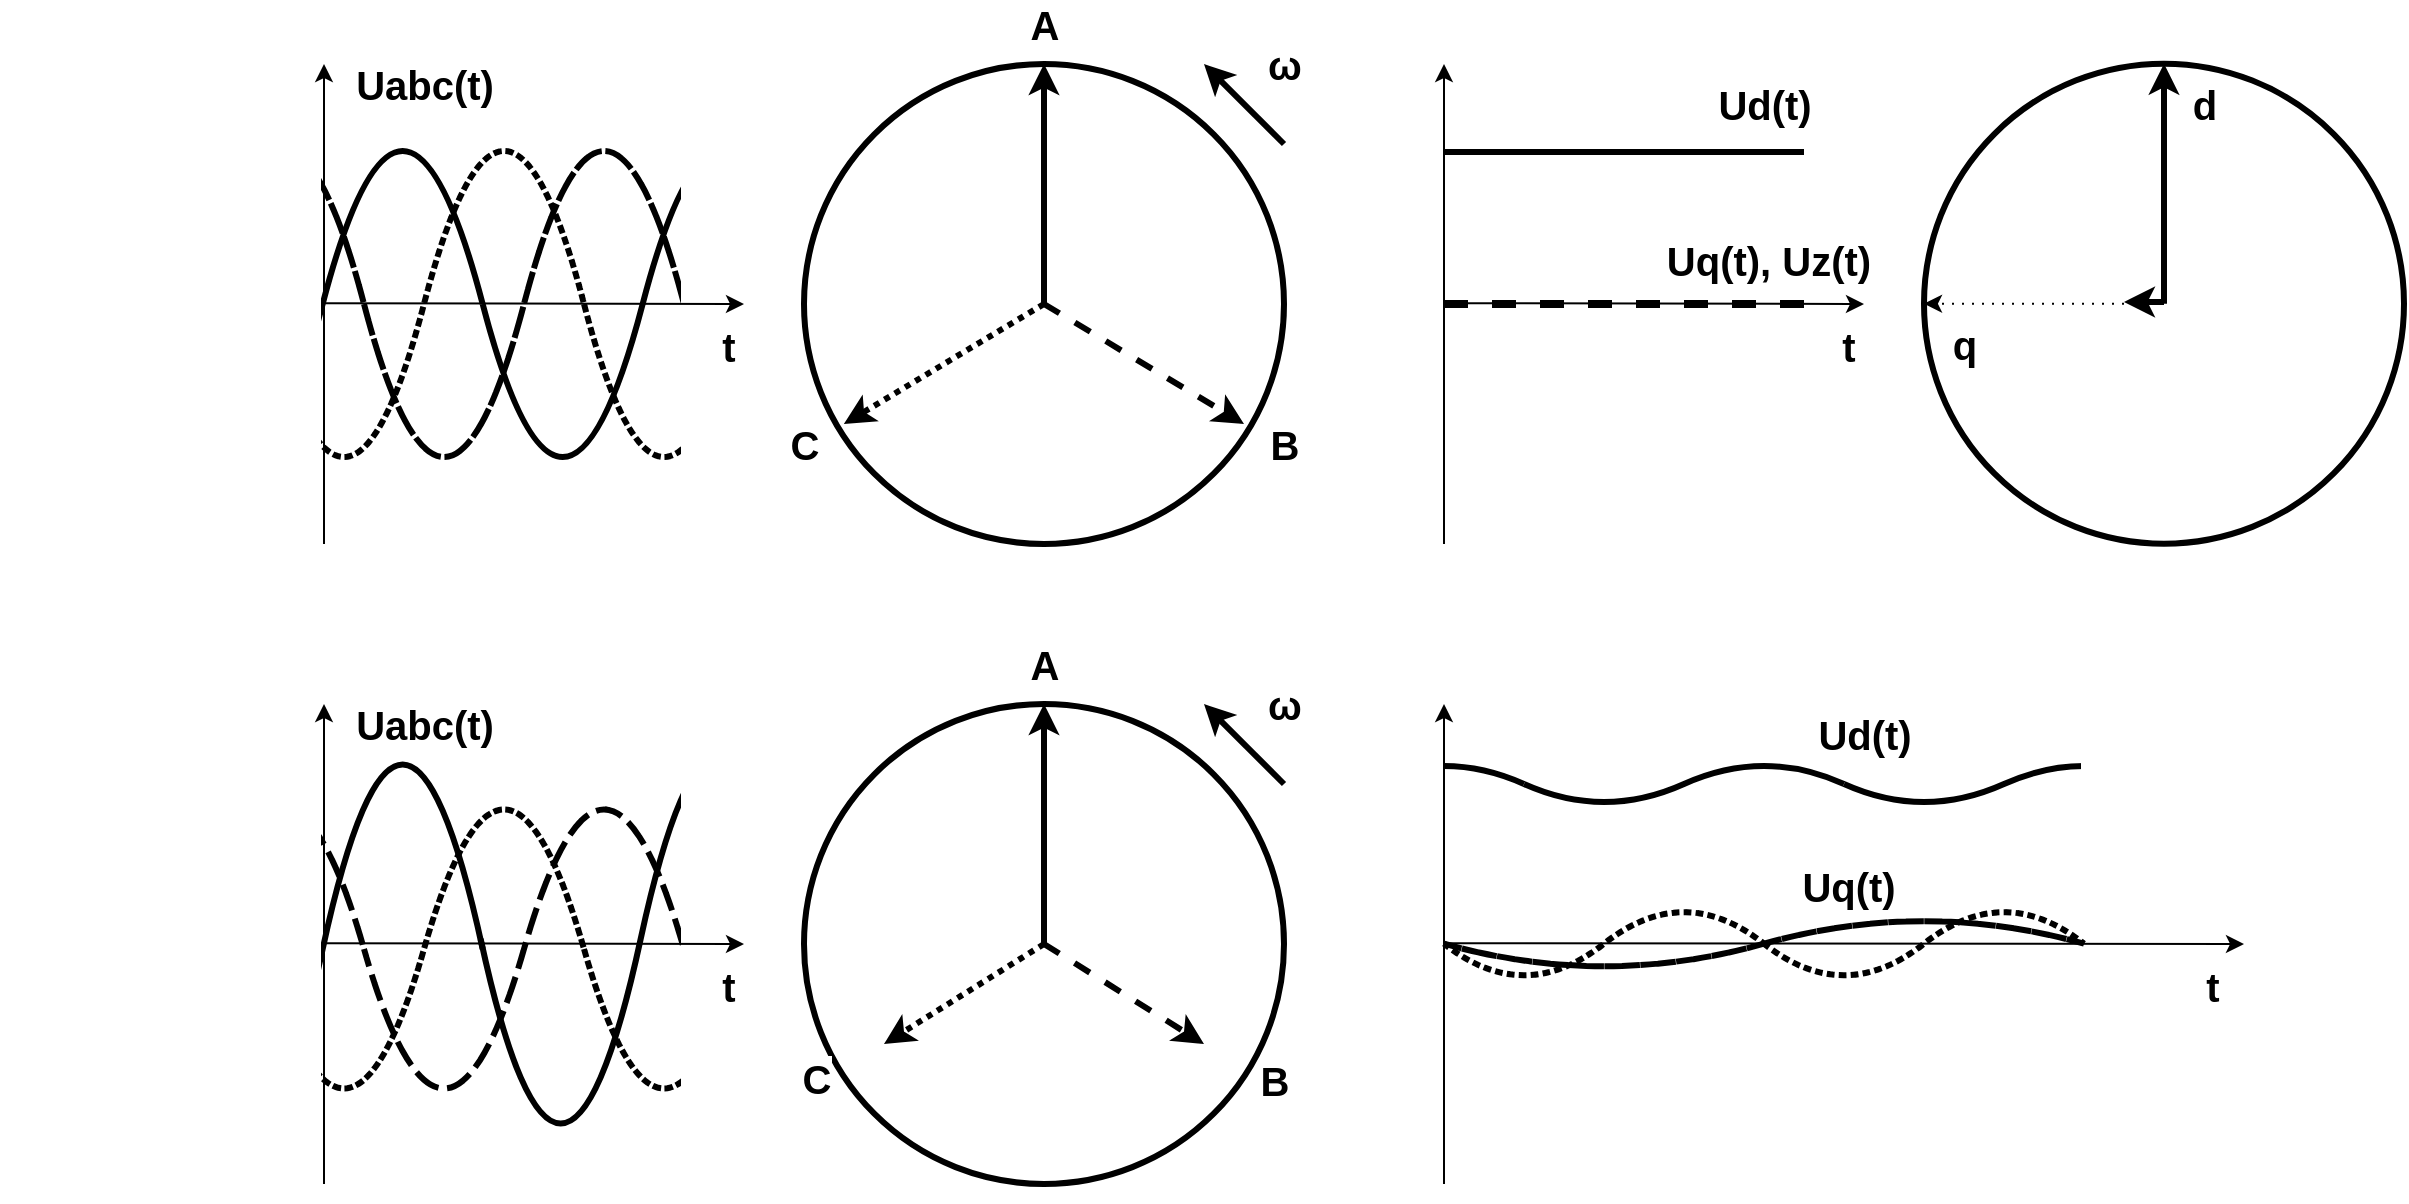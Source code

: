 <mxfile version="13.0.3" type="device"><diagram id="Jq4o-JzGa2qcIyPLvk0g" name="Page-1"><mxGraphModel dx="1086" dy="817" grid="1" gridSize="10" guides="1" tooltips="1" connect="1" arrows="1" fold="1" page="1" pageScale="1" pageWidth="1654" pageHeight="1169" math="0" shadow="0"><root><mxCell id="0"/><mxCell id="1" parent="0"/><mxCell id="T7TI8vdCeJvW_8EmP7xi-4" value="" style="shape=tape;whiteSpace=wrap;html=1;strokeWidth=3;fillColor=#000000;fontSize=20;size=1;strokeColor=#000000;" vertex="1" parent="1"><mxGeometry x="1000" y="670" width="160" height="20" as="geometry"/></mxCell><mxCell id="T7TI8vdCeJvW_8EmP7xi-21" value="" style="rounded=0;whiteSpace=wrap;html=1;strokeWidth=3;fillColor=#FFFFFF;fontSize=20;strokeColor=#FFFFFF;" vertex="1" parent="1"><mxGeometry x="1120" y="655" width="157" height="185" as="geometry"/></mxCell><mxCell id="glqr7Wt07c8RIA0qeqYH-72" value="" style="shape=tape;whiteSpace=wrap;html=1;strokeWidth=3;fillColor=#000000;fontSize=20;size=1;strokeColor=#000000;" parent="1" vertex="1"><mxGeometry x="680" y="670" width="160" height="20" as="geometry"/></mxCell><mxCell id="T7TI8vdCeJvW_8EmP7xi-1" value="" style="rounded=0;whiteSpace=wrap;html=1;strokeWidth=3;fillColor=#FFFFFF;fontSize=20;strokeColor=#FFFFFF;" vertex="1" parent="1"><mxGeometry x="641" y="667.36" width="157" height="185" as="geometry"/></mxCell><mxCell id="glqr7Wt07c8RIA0qeqYH-71" value="" style="shape=tape;whiteSpace=wrap;html=1;strokeWidth=3;fillColor=#000000;fontSize=20;size=1;strokeColor=#000000;dashed=1;" parent="1" vertex="1"><mxGeometry x="100" y="685" width="160" height="155" as="geometry"/></mxCell><mxCell id="glqr7Wt07c8RIA0qeqYH-1" value="" style="shape=tape;whiteSpace=wrap;html=1;strokeWidth=3;fillColor=#000000;fontSize=20;size=1;strokeColor=#000000;dashed=1;" parent="1" vertex="1"><mxGeometry x="100" y="355" width="160" height="170" as="geometry"/></mxCell><mxCell id="glqr7Wt07c8RIA0qeqYH-2" value="" style="group" parent="1" vertex="1" connectable="0"><mxGeometry x="120" y="320" width="417" height="240" as="geometry"/></mxCell><mxCell id="glqr7Wt07c8RIA0qeqYH-3" value="" style="shape=tape;whiteSpace=wrap;html=1;strokeWidth=3;fillColor=#000000;fontSize=20;size=1;strokeColor=#000000;" parent="glqr7Wt07c8RIA0qeqYH-2" vertex="1"><mxGeometry x="199.33" y="35" width="160" height="170" as="geometry"/></mxCell><mxCell id="glqr7Wt07c8RIA0qeqYH-4" value="" style="shape=tape;whiteSpace=wrap;html=1;strokeWidth=3;fillColor=#000000;fontSize=20;size=1;strokeColor=#000000;dashed=1;" parent="glqr7Wt07c8RIA0qeqYH-2" vertex="1"><mxGeometry x="140" y="35" width="160" height="170" as="geometry"/></mxCell><mxCell id="glqr7Wt07c8RIA0qeqYH-5" value="" style="shape=tape;whiteSpace=wrap;html=1;strokeWidth=3;fillColor=#000000;fontSize=20;size=1;strokeColor=#000000;" parent="glqr7Wt07c8RIA0qeqYH-2" vertex="1"><mxGeometry x="39.33" y="35" width="160" height="170" as="geometry"/></mxCell><mxCell id="glqr7Wt07c8RIA0qeqYH-6" value="" style="shape=tape;whiteSpace=wrap;html=1;strokeWidth=3;fillColor=#000000;fontSize=20;size=1;strokeColor=#000000;dashed=1;dashPattern=1 1;" parent="glqr7Wt07c8RIA0qeqYH-2" vertex="1"><mxGeometry x="90.0" y="35" width="160" height="170" as="geometry"/></mxCell><mxCell id="glqr7Wt07c8RIA0qeqYH-7" value="" style="endArrow=classic;html=1;strokeColor=#000000;strokeWidth=1;fontSize=20;" parent="glqr7Wt07c8RIA0qeqYH-2" edge="1"><mxGeometry width="50" height="50" relative="1" as="geometry"><mxPoint x="120" y="240" as="sourcePoint"/><mxPoint x="120" as="targetPoint"/></mxGeometry></mxCell><mxCell id="glqr7Wt07c8RIA0qeqYH-8" value="Uabc(t)" style="text;html=1;align=center;verticalAlign=middle;resizable=0;points=[];;labelBackgroundColor=#ffffff;fontSize=20;fontStyle=1" parent="glqr7Wt07c8RIA0qeqYH-7" vertex="1" connectable="0"><mxGeometry x="0.817" y="2" relative="1" as="geometry"><mxPoint x="52" y="-12.07" as="offset"/></mxGeometry></mxCell><mxCell id="glqr7Wt07c8RIA0qeqYH-9" value="" style="rounded=0;whiteSpace=wrap;html=1;strokeWidth=3;fillColor=#FFFFFF;fontSize=20;strokeColor=#FFFFFF;" parent="glqr7Wt07c8RIA0qeqYH-2" vertex="1"><mxGeometry x="-40" y="35" width="157" height="165" as="geometry"/></mxCell><mxCell id="glqr7Wt07c8RIA0qeqYH-10" value="" style="shape=tape;whiteSpace=wrap;html=1;strokeWidth=3;fillColor=#000000;fontSize=20;size=1;strokeColor=#000000;dashed=1;dashPattern=1 1;" parent="glqr7Wt07c8RIA0qeqYH-2" vertex="1"><mxGeometry x="250" y="35" width="160" height="170" as="geometry"/></mxCell><mxCell id="glqr7Wt07c8RIA0qeqYH-11" value="" style="rounded=0;whiteSpace=wrap;html=1;strokeWidth=3;fillColor=#ffffff;fontSize=20;strokeColor=#FFFFFF;gradientColor=none;gradientDirection=east;" parent="glqr7Wt07c8RIA0qeqYH-2" vertex="1"><mxGeometry x="300" y="35" width="117" height="165" as="geometry"/></mxCell><mxCell id="glqr7Wt07c8RIA0qeqYH-12" value="" style="endArrow=classic;html=1;strokeColor=#000000;strokeWidth=1;fontSize=20;" parent="glqr7Wt07c8RIA0qeqYH-2" edge="1"><mxGeometry width="50" height="50" relative="1" as="geometry"><mxPoint x="120" y="119.58" as="sourcePoint"/><mxPoint x="330" y="120" as="targetPoint"/></mxGeometry></mxCell><mxCell id="glqr7Wt07c8RIA0qeqYH-13" value="t" style="text;html=1;align=center;verticalAlign=middle;resizable=0;points=[];;labelBackgroundColor=#ffffff;fontSize=20;fontStyle=1" parent="glqr7Wt07c8RIA0qeqYH-12" vertex="1" connectable="0"><mxGeometry x="0.917" y="-1" relative="1" as="geometry"><mxPoint y="19.42" as="offset"/></mxGeometry></mxCell><mxCell id="glqr7Wt07c8RIA0qeqYH-14" value="" style="endArrow=classic;html=1;strokeColor=#000000;strokeWidth=1;fontSize=20;" parent="1" edge="1"><mxGeometry width="50" height="50" relative="1" as="geometry"><mxPoint x="800" y="560" as="sourcePoint"/><mxPoint x="800" y="320" as="targetPoint"/></mxGeometry></mxCell><mxCell id="glqr7Wt07c8RIA0qeqYH-15" value="Ud(t)" style="text;html=1;align=center;verticalAlign=middle;resizable=0;points=[];;labelBackgroundColor=#ffffff;fontSize=20;fontStyle=1" parent="glqr7Wt07c8RIA0qeqYH-14" vertex="1" connectable="0"><mxGeometry x="0.817" y="2" relative="1" as="geometry"><mxPoint x="161.33" y="-2.07" as="offset"/></mxGeometry></mxCell><mxCell id="glqr7Wt07c8RIA0qeqYH-16" value="" style="rounded=0;whiteSpace=wrap;html=1;strokeWidth=3;fillColor=#FFFFFF;fontSize=20;strokeColor=#FFFFFF;" parent="1" vertex="1"><mxGeometry x="120" y="635" width="117" height="165" as="geometry"/></mxCell><mxCell id="glqr7Wt07c8RIA0qeqYH-17" value="" style="endArrow=classic;html=1;strokeColor=#000000;strokeWidth=1;fontSize=20;" parent="1" edge="1"><mxGeometry width="50" height="50" relative="1" as="geometry"><mxPoint x="800" y="439.58" as="sourcePoint"/><mxPoint x="1010" y="440" as="targetPoint"/></mxGeometry></mxCell><mxCell id="glqr7Wt07c8RIA0qeqYH-18" value="t" style="text;html=1;align=center;verticalAlign=middle;resizable=0;points=[];;labelBackgroundColor=#ffffff;fontSize=20;fontStyle=1" parent="glqr7Wt07c8RIA0qeqYH-17" vertex="1" connectable="0"><mxGeometry x="0.917" y="-1" relative="1" as="geometry"><mxPoint y="19.42" as="offset"/></mxGeometry></mxCell><mxCell id="glqr7Wt07c8RIA0qeqYH-19" value="" style="endArrow=none;html=1;strokeColor=#000000;strokeWidth=3;fontSize=20;" parent="1" edge="1"><mxGeometry width="50" height="50" relative="1" as="geometry"><mxPoint x="980" y="364" as="sourcePoint"/><mxPoint x="800" y="364" as="targetPoint"/></mxGeometry></mxCell><mxCell id="glqr7Wt07c8RIA0qeqYH-20" value="" style="endArrow=none;html=1;strokeColor=#000000;strokeWidth=4;fontSize=20;dashed=1;" parent="1" edge="1"><mxGeometry width="50" height="50" relative="1" as="geometry"><mxPoint x="980" y="440" as="sourcePoint"/><mxPoint x="800" y="440" as="targetPoint"/></mxGeometry></mxCell><mxCell id="glqr7Wt07c8RIA0qeqYH-21" value="" style="ellipse;whiteSpace=wrap;html=1;aspect=fixed;strokeWidth=3;fillColor=#ffffff;fontSize=20;" parent="1" vertex="1"><mxGeometry x="480" y="320" width="240" height="240" as="geometry"/></mxCell><mxCell id="glqr7Wt07c8RIA0qeqYH-22" value="" style="endArrow=classic;html=1;strokeWidth=3;fontSize=20;fillColor=#f8cecc;strokeColor=#000000;" parent="1" edge="1"><mxGeometry width="50" height="50" relative="1" as="geometry"><mxPoint x="600" y="440" as="sourcePoint"/><mxPoint x="600" y="320" as="targetPoint"/></mxGeometry></mxCell><mxCell id="glqr7Wt07c8RIA0qeqYH-23" value="A" style="text;html=1;align=center;verticalAlign=middle;resizable=0;points=[];;labelBackgroundColor=#ffffff;fontSize=20;fontStyle=1" parent="glqr7Wt07c8RIA0qeqYH-22" vertex="1" connectable="0"><mxGeometry x="0.555" y="-1" relative="1" as="geometry"><mxPoint x="-1" y="-46.86" as="offset"/></mxGeometry></mxCell><mxCell id="glqr7Wt07c8RIA0qeqYH-24" value="" style="endArrow=classic;html=1;strokeWidth=3;fontSize=20;strokeColor=#000000;fillColor=#fff2cc;dashed=1;" parent="1" edge="1"><mxGeometry width="50" height="50" relative="1" as="geometry"><mxPoint x="600" y="440" as="sourcePoint"/><mxPoint x="700" y="500" as="targetPoint"/></mxGeometry></mxCell><mxCell id="glqr7Wt07c8RIA0qeqYH-25" value="B" style="text;html=1;align=center;verticalAlign=middle;resizable=0;points=[];;labelBackgroundColor=#ffffff;fontSize=20;fontStyle=1" parent="glqr7Wt07c8RIA0qeqYH-24" vertex="1" connectable="0"><mxGeometry x="-0.461" y="2" relative="1" as="geometry"><mxPoint x="92.02" y="55.55" as="offset"/></mxGeometry></mxCell><mxCell id="glqr7Wt07c8RIA0qeqYH-26" value="" style="endArrow=classic;html=1;strokeWidth=3;fontSize=20;entryX=0.083;entryY=0.75;entryDx=0;entryDy=0;entryPerimeter=0;strokeColor=#000000;dashed=1;dashPattern=1 1;" parent="1" target="glqr7Wt07c8RIA0qeqYH-21" edge="1"><mxGeometry width="50" height="50" relative="1" as="geometry"><mxPoint x="600" y="440" as="sourcePoint"/><mxPoint x="400" y="450" as="targetPoint"/></mxGeometry></mxCell><mxCell id="glqr7Wt07c8RIA0qeqYH-27" value="C" style="text;html=1;align=center;verticalAlign=middle;resizable=0;points=[];;labelBackgroundColor=#ffffff;fontSize=20;fontStyle=1" parent="glqr7Wt07c8RIA0qeqYH-26" vertex="1" connectable="0"><mxGeometry x="-0.427" y="4" relative="1" as="geometry"><mxPoint x="-93.63" y="49.53" as="offset"/></mxGeometry></mxCell><mxCell id="glqr7Wt07c8RIA0qeqYH-28" value="ω" style="endArrow=classic;html=1;strokeColor=#000000;strokeWidth=3;fontSize=20;fontStyle=1" parent="1" edge="1"><mxGeometry y="-28" width="50" height="50" relative="1" as="geometry"><mxPoint x="720" y="360" as="sourcePoint"/><mxPoint x="680" y="320" as="targetPoint"/><mxPoint as="offset"/></mxGeometry></mxCell><mxCell id="glqr7Wt07c8RIA0qeqYH-29" value="" style="ellipse;whiteSpace=wrap;html=1;aspect=fixed;strokeWidth=3;fillColor=#ffffff;fontSize=20;" parent="1" vertex="1"><mxGeometry x="1040" y="319.86" width="240" height="240" as="geometry"/></mxCell><mxCell id="glqr7Wt07c8RIA0qeqYH-30" value="" style="endArrow=classic;html=1;strokeWidth=3;fontSize=20;fillColor=#f8cecc;strokeColor=#000000;" parent="1" edge="1"><mxGeometry width="50" height="50" relative="1" as="geometry"><mxPoint x="1160" y="439.86" as="sourcePoint"/><mxPoint x="1160" y="319.86" as="targetPoint"/></mxGeometry></mxCell><mxCell id="glqr7Wt07c8RIA0qeqYH-31" value="d" style="text;html=1;align=center;verticalAlign=middle;resizable=0;points=[];;labelBackgroundColor=#ffffff;fontSize=20;fontStyle=1" parent="glqr7Wt07c8RIA0qeqYH-30" vertex="1" connectable="0"><mxGeometry x="0.555" y="-1" relative="1" as="geometry"><mxPoint x="19" y="-6.92" as="offset"/></mxGeometry></mxCell><mxCell id="glqr7Wt07c8RIA0qeqYH-32" value="" style="endArrow=classic;html=1;strokeWidth=1;fontSize=20;strokeColor=#000000;entryX=0;entryY=0.5;entryDx=0;entryDy=0;dashed=1;dashPattern=1 4;" parent="1" target="glqr7Wt07c8RIA0qeqYH-29" edge="1"><mxGeometry width="50" height="50" relative="1" as="geometry"><mxPoint x="1160" y="439.86" as="sourcePoint"/><mxPoint x="1140" y="439.86" as="targetPoint"/></mxGeometry></mxCell><mxCell id="glqr7Wt07c8RIA0qeqYH-33" value="q" style="text;html=1;align=center;verticalAlign=middle;resizable=0;points=[];;labelBackgroundColor=#ffffff;fontSize=20;fontStyle=1" parent="glqr7Wt07c8RIA0qeqYH-32" vertex="1" connectable="0"><mxGeometry x="-0.25" relative="1" as="geometry"><mxPoint x="-55.29" y="20.14" as="offset"/></mxGeometry></mxCell><mxCell id="glqr7Wt07c8RIA0qeqYH-34" value="" style="endArrow=classic;html=1;strokeColor=#000000;strokeWidth=3;fontSize=20;endFill=1;" parent="1" edge="1"><mxGeometry width="50" height="50" relative="1" as="geometry"><mxPoint x="1160" y="439" as="sourcePoint"/><mxPoint x="1140" y="439" as="targetPoint"/></mxGeometry></mxCell><mxCell id="glqr7Wt07c8RIA0qeqYH-35" value="Uq(t), Uz(t)" style="text;html=1;align=center;verticalAlign=middle;resizable=0;points=[];;labelBackgroundColor=#ffffff;fontSize=20;fontStyle=1" parent="1" vertex="1" connectable="0"><mxGeometry x="920" y="429.999" as="geometry"><mxPoint x="42" y="-12.07" as="offset"/></mxGeometry></mxCell><mxCell id="glqr7Wt07c8RIA0qeqYH-36" value="" style="group" parent="1" vertex="1" connectable="0"><mxGeometry x="120" y="640" width="417" height="240" as="geometry"/></mxCell><mxCell id="glqr7Wt07c8RIA0qeqYH-37" value="" style="shape=tape;whiteSpace=wrap;html=1;strokeWidth=3;fillColor=#000000;fontSize=20;size=1;strokeColor=#000000;" parent="glqr7Wt07c8RIA0qeqYH-36" vertex="1"><mxGeometry x="198.33" y="15" width="160" height="205" as="geometry"/></mxCell><mxCell id="glqr7Wt07c8RIA0qeqYH-38" value="" style="shape=tape;whiteSpace=wrap;html=1;strokeWidth=3;fillColor=#000000;fontSize=20;size=1;strokeColor=#000000;dashed=1;" parent="glqr7Wt07c8RIA0qeqYH-36" vertex="1"><mxGeometry x="140" y="45" width="160" height="155" as="geometry"/></mxCell><mxCell id="glqr7Wt07c8RIA0qeqYH-39" value="" style="shape=tape;whiteSpace=wrap;html=1;strokeWidth=3;fillColor=#000000;fontSize=20;size=1;strokeColor=#000000;" parent="glqr7Wt07c8RIA0qeqYH-36" vertex="1"><mxGeometry x="39.33" y="20" width="160" height="205" as="geometry"/></mxCell><mxCell id="glqr7Wt07c8RIA0qeqYH-40" value="" style="shape=tape;whiteSpace=wrap;html=1;strokeWidth=3;fillColor=#000000;fontSize=20;size=1;strokeColor=#000000;dashed=1;dashPattern=1 1;" parent="glqr7Wt07c8RIA0qeqYH-36" vertex="1"><mxGeometry x="90" y="45" width="160" height="155" as="geometry"/></mxCell><mxCell id="glqr7Wt07c8RIA0qeqYH-41" value="" style="endArrow=classic;html=1;strokeColor=#000000;strokeWidth=1;fontSize=20;" parent="glqr7Wt07c8RIA0qeqYH-36" edge="1"><mxGeometry width="50" height="50" relative="1" as="geometry"><mxPoint x="120" y="240" as="sourcePoint"/><mxPoint x="120" as="targetPoint"/></mxGeometry></mxCell><mxCell id="glqr7Wt07c8RIA0qeqYH-42" value="Uabc(t)" style="text;html=1;align=center;verticalAlign=middle;resizable=0;points=[];;labelBackgroundColor=#ffffff;fontSize=20;fontStyle=1" parent="glqr7Wt07c8RIA0qeqYH-41" vertex="1" connectable="0"><mxGeometry x="0.817" y="2" relative="1" as="geometry"><mxPoint x="52" y="-12.07" as="offset"/></mxGeometry></mxCell><mxCell id="glqr7Wt07c8RIA0qeqYH-43" value="" style="rounded=0;whiteSpace=wrap;html=1;strokeWidth=3;fillColor=#FFFFFF;fontSize=20;strokeColor=#FFFFFF;" parent="glqr7Wt07c8RIA0qeqYH-36" vertex="1"><mxGeometry x="-40" y="35" width="157" height="185" as="geometry"/></mxCell><mxCell id="glqr7Wt07c8RIA0qeqYH-44" value="" style="shape=tape;whiteSpace=wrap;html=1;strokeWidth=3;fillColor=#000000;fontSize=20;size=1;strokeColor=#000000;dashed=1;dashPattern=1 1;" parent="glqr7Wt07c8RIA0qeqYH-36" vertex="1"><mxGeometry x="250" y="45" width="160" height="155" as="geometry"/></mxCell><mxCell id="glqr7Wt07c8RIA0qeqYH-45" value="" style="rounded=0;whiteSpace=wrap;html=1;strokeWidth=3;fillColor=#ffffff;fontSize=20;strokeColor=#FFFFFF;gradientColor=none;gradientDirection=east;" parent="glqr7Wt07c8RIA0qeqYH-36" vertex="1"><mxGeometry x="300" y="20" width="117" height="180" as="geometry"/></mxCell><mxCell id="glqr7Wt07c8RIA0qeqYH-46" value="" style="endArrow=classic;html=1;strokeColor=#000000;strokeWidth=1;fontSize=20;" parent="glqr7Wt07c8RIA0qeqYH-36" edge="1"><mxGeometry width="50" height="50" relative="1" as="geometry"><mxPoint x="120" y="119.58" as="sourcePoint"/><mxPoint x="330" y="120" as="targetPoint"/></mxGeometry></mxCell><mxCell id="glqr7Wt07c8RIA0qeqYH-47" value="t" style="text;html=1;align=center;verticalAlign=middle;resizable=0;points=[];;labelBackgroundColor=#ffffff;fontSize=20;fontStyle=1" parent="glqr7Wt07c8RIA0qeqYH-46" vertex="1" connectable="0"><mxGeometry x="0.917" y="-1" relative="1" as="geometry"><mxPoint y="19.42" as="offset"/></mxGeometry></mxCell><mxCell id="glqr7Wt07c8RIA0qeqYH-48" value="" style="endArrow=classic;html=1;strokeColor=#000000;strokeWidth=1;fontSize=20;" parent="1" edge="1"><mxGeometry width="50" height="50" relative="1" as="geometry"><mxPoint x="800" y="880" as="sourcePoint"/><mxPoint x="800" y="640" as="targetPoint"/></mxGeometry></mxCell><mxCell id="glqr7Wt07c8RIA0qeqYH-49" value="Ud(t)" style="text;html=1;align=center;verticalAlign=middle;resizable=0;points=[];;labelBackgroundColor=#ffffff;fontSize=20;fontStyle=1" parent="glqr7Wt07c8RIA0qeqYH-48" vertex="1" connectable="0"><mxGeometry x="0.817" y="2" relative="1" as="geometry"><mxPoint x="212" y="-7" as="offset"/></mxGeometry></mxCell><mxCell id="glqr7Wt07c8RIA0qeqYH-50" value="" style="endArrow=classic;html=1;strokeColor=#000000;strokeWidth=1;fontSize=20;" parent="1" edge="1"><mxGeometry width="50" height="50" relative="1" as="geometry"><mxPoint x="800" y="759.58" as="sourcePoint"/><mxPoint x="1200" y="760" as="targetPoint"/></mxGeometry></mxCell><mxCell id="glqr7Wt07c8RIA0qeqYH-51" value="t" style="text;html=1;align=center;verticalAlign=middle;resizable=0;points=[];;labelBackgroundColor=#ffffff;fontSize=20;fontStyle=1" parent="glqr7Wt07c8RIA0qeqYH-50" vertex="1" connectable="0"><mxGeometry x="0.917" y="-1" relative="1" as="geometry"><mxPoint y="19.42" as="offset"/></mxGeometry></mxCell><mxCell id="glqr7Wt07c8RIA0qeqYH-54" value="" style="ellipse;whiteSpace=wrap;html=1;aspect=fixed;strokeWidth=3;fillColor=#ffffff;fontSize=20;" parent="1" vertex="1"><mxGeometry x="480" y="640" width="240" height="240" as="geometry"/></mxCell><mxCell id="glqr7Wt07c8RIA0qeqYH-55" value="" style="endArrow=classic;html=1;strokeWidth=3;fontSize=20;fillColor=#f8cecc;strokeColor=#000000;" parent="1" edge="1"><mxGeometry width="50" height="50" relative="1" as="geometry"><mxPoint x="600" y="760" as="sourcePoint"/><mxPoint x="600" y="640" as="targetPoint"/></mxGeometry></mxCell><mxCell id="glqr7Wt07c8RIA0qeqYH-56" value="A" style="text;html=1;align=center;verticalAlign=middle;resizable=0;points=[];;labelBackgroundColor=#ffffff;fontSize=20;fontStyle=1" parent="glqr7Wt07c8RIA0qeqYH-55" vertex="1" connectable="0"><mxGeometry x="0.555" y="-1" relative="1" as="geometry"><mxPoint x="-1" y="-46.86" as="offset"/></mxGeometry></mxCell><mxCell id="glqr7Wt07c8RIA0qeqYH-57" value="" style="endArrow=classic;html=1;strokeWidth=3;fontSize=20;strokeColor=#000000;fillColor=#fff2cc;dashed=1;" parent="1" edge="1"><mxGeometry width="50" height="50" relative="1" as="geometry"><mxPoint x="600" y="760" as="sourcePoint"/><mxPoint x="680" y="810" as="targetPoint"/></mxGeometry></mxCell><mxCell id="glqr7Wt07c8RIA0qeqYH-58" value="B" style="text;html=1;align=center;verticalAlign=middle;resizable=0;points=[];;labelBackgroundColor=#ffffff;fontSize=20;fontStyle=1" parent="glqr7Wt07c8RIA0qeqYH-57" vertex="1" connectable="0"><mxGeometry x="-0.461" y="2" relative="1" as="geometry"><mxPoint x="92.02" y="55.55" as="offset"/></mxGeometry></mxCell><mxCell id="glqr7Wt07c8RIA0qeqYH-59" value="" style="endArrow=classic;html=1;strokeWidth=3;fontSize=20;strokeColor=#000000;dashed=1;dashPattern=1 1;" parent="1" edge="1"><mxGeometry width="50" height="50" relative="1" as="geometry"><mxPoint x="600" y="760" as="sourcePoint"/><mxPoint x="520" y="810" as="targetPoint"/></mxGeometry></mxCell><mxCell id="glqr7Wt07c8RIA0qeqYH-60" value="C" style="text;html=1;align=center;verticalAlign=middle;resizable=0;points=[];;labelBackgroundColor=#ffffff;fontSize=20;fontStyle=1" parent="glqr7Wt07c8RIA0qeqYH-59" vertex="1" connectable="0"><mxGeometry x="-0.427" y="4" relative="1" as="geometry"><mxPoint x="-93.63" y="49.53" as="offset"/></mxGeometry></mxCell><mxCell id="glqr7Wt07c8RIA0qeqYH-61" value="ω" style="endArrow=classic;html=1;strokeColor=#000000;strokeWidth=3;fontSize=20;fontStyle=1" parent="1" edge="1"><mxGeometry y="-28" width="50" height="50" relative="1" as="geometry"><mxPoint x="720" y="680" as="sourcePoint"/><mxPoint x="680" y="640" as="targetPoint"/><mxPoint as="offset"/></mxGeometry></mxCell><mxCell id="glqr7Wt07c8RIA0qeqYH-68" value="Uq(t)" style="text;html=1;align=center;verticalAlign=middle;resizable=0;points=[];;labelBackgroundColor=#ffffff;fontSize=20;fontStyle=1" parent="1" vertex="1" connectable="0"><mxGeometry x="960" y="742.359" as="geometry"><mxPoint x="42" y="-12.07" as="offset"/></mxGeometry></mxCell><mxCell id="T7TI8vdCeJvW_8EmP7xi-2" value="" style="shape=tape;whiteSpace=wrap;html=1;strokeWidth=3;fillColor=#000000;fontSize=20;size=1;strokeColor=#000000;dashed=1;" vertex="1" parent="1"><mxGeometry x="800" y="747.36" width="320" height="25" as="geometry"/></mxCell><mxCell id="T7TI8vdCeJvW_8EmP7xi-3" value="" style="shape=tape;whiteSpace=wrap;html=1;strokeWidth=3;fillColor=#000000;fontSize=20;size=1;strokeColor=#000000;" vertex="1" parent="1"><mxGeometry x="840" y="670" width="160" height="20" as="geometry"/></mxCell><mxCell id="T7TI8vdCeJvW_8EmP7xi-18" value="" style="shape=tape;whiteSpace=wrap;html=1;strokeWidth=3;fillColor=#000000;fontSize=20;size=1;strokeColor=#000000;dashed=1;dashPattern=1 1;" vertex="1" parent="1"><mxGeometry x="800" y="742.36" width="160" height="35" as="geometry"/></mxCell><mxCell id="T7TI8vdCeJvW_8EmP7xi-19" value="" style="shape=tape;whiteSpace=wrap;html=1;strokeWidth=3;fillColor=#000000;fontSize=20;size=1;strokeColor=#000000;dashed=1;dashPattern=1 1;" vertex="1" parent="1"><mxGeometry x="960" y="742.36" width="160" height="35" as="geometry"/></mxCell></root></mxGraphModel></diagram></mxfile>